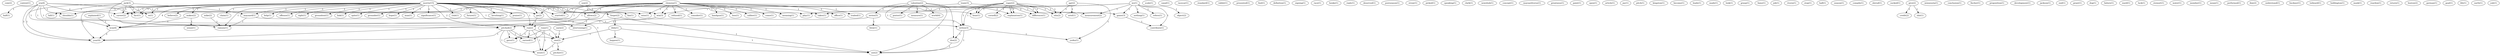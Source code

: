 digraph G {
  com [ label="com(2)" ];
  context [ label="context(1)" ];
  morris [ label="morris(15)" ];
  claim [ label="claim(1)" ];
  club [ label="club(1)" ];
  future [ label="future(1)" ];
  lavishing [ label="lavishing(1)" ];
  praise [ label="praise(1)" ];
  believe [ label="believe(2)" ];
  pitched [ label="pitched(2)" ];
  help [ label="help(1)" ];
  offense [ label="offense(1)" ];
  fact [ label="fact(1)" ];
  right [ label="right(1)" ];
  groundout [ label="groundout(1)" ];
  link [ label="link(1)" ];
  allows [ label="allows(2)" ];
  go [ label="go(2)" ];
  spite [ label="spite(1)" ];
  makes [ label="makes(2)" ];
  started [ label="started(1)" ];
  grounder [ label="grounder(1)" ];
  run [ label="run(2)" ];
  explanation [ label="explanation(1)" ];
  difference [ label="difference(1)" ];
  win [ label="win(3)" ];
  hope [ label="hope(1)" ];
  play [ label="play(1)" ];
  intervening [ label="intervening(1)" ];
  re [ label="re(1)" ];
  won [ label="won(4)" ];
  career [ label="career(2)" ];
  man [ label="man(1)" ];
  takes [ label="takes(1)" ];
  wins [ label="wins(1)" ];
  maynard [ label="maynard(1)" ];
  significance [ label="significance(1)" ];
  year [ label="year(4)" ];
  shouldn [ label="shouldn(1)" ];
  forget [ label="forget(2)" ];
  see [ label="see(2)" ];
  hear [ label="hear(1)" ];
  fan [ label="fan(1)" ];
  ramsey [ label="ramsey(1)" ];
  scale [ label="scale(1)" ];
  runs [ label="runs(1)" ];
  gave [ label="gave(1)" ];
  earned [ label="earned(1)" ];
  one [ label="one(2)" ];
  went [ label="went(1)" ];
  canal [ label="canal(1)" ];
  racecar [ label="racecar(1)" ];
  standard [ label="standard(1)" ];
  rabbit [ label="rabbit(1)" ];
  valentine [ label="valentine(2)" ];
  poster [ label="poster(1)" ];
  measure [ label="measure(1)" ];
  series [ label="series(5)" ];
  world [ label="world(4)" ];
  writes [ label="writes(3)" ];
  don [ label="don(2)" ];
  clemens [ label="clemens(1)" ];
  refused [ label="refused(1)" ];
  consider [ label="consider(1)" ];
  handgun [ label="handgun(1)" ];
  loss [ label="loss(1)" ];
  caliber [ label="caliber(1)" ];
  come [ label="come(1)" ];
  measurement [ label="measurement(2)" ];
  meaning [ label="meaning(1)" ];
  office [ label="office(1)" ];
  traded [ label="traded(1)" ];
  presented [ label="presented(1)" ];
  feel [ label="feel(1)" ];
  definition [ label="definition(1)" ];
  signing [ label="signing(1)" ];
  race [ label="race(1)" ];
  henke [ label="henke(1)" ];
  reply [ label="reply(1)" ];
  era [ label="era(4)" ];
  half [ label="half(1)" ];
  deserved [ label="deserved(1)" ];
  postseason [ label="postseason(1)" ];
  straw [ label="straw(1)" ];
  picked [ label="picked(1)" ];
  speaking [ label="speaking(1)" ];
  roger [ label="roger(1)" ];
  cornell [ label="cornell(2)" ];
  edu [ label="edu(2)" ];
  clark [ label="clark(1)" ];
  jack [ label="jack(3)" ];
  fall [ label="fall(1)" ];
  newshub [ label="newshub(1)" ];
  concept [ label="concept(1)" ];
  maynardverse [ label="maynardverse(1)" ];
  greatness [ label="greatness(1)" ];
  paint [ label="paint(1)" ];
  open [ label="open(1)" ];
  article [ label="article(1)" ];
  blow [ label="blow(1)" ];
  jay [ label="jay(1)" ];
  pitch [ label="pitch(1)" ];
  kingston [ label="kingston(1)" ];
  become [ label="become(1)" ];
  leads [ label="leads(1)" ];
  made [ label="made(1)" ];
  look [ label="look(1)" ];
  grasp [ label="grasp(1)" ];
  fame [ label="fame(1)" ];
  earn [ label="earn(2)" ];
  roger [ label="roger(2)" ];
  job [ label="job(1)" ];
  rivera [ label="rivera(1)" ];
  stop [ label="stop(1)" ];
  hall [ label="hall(1)" ];
  apr [ label="apr(2)" ];
  ariel [ label="ariel(1)" ];
  yorku [ label="yorku(1)" ];
  sense [ label="sense(1)" ];
  season [ label="season(1)" ];
  ws [ label="ws(1)" ];
  nothing [ label="nothing(1)" ];
  game [ label="game(3)" ];
  refers [ label="refers(1)" ];
  contribute [ label="contribute(1)" ];
  object [ label="object(2)" ];
  compile [ label="compile(1)" ];
  olerud [ label="olerud(1)" ];
  team [ label="team(3)" ];
  sucked [ label="sucked(1)" ];
  didn [ label="didn(1)" ];
  happen [ label="happen(1)" ];
  give [ label="give(2)" ];
  credit [ label="credit(2)" ];
  shit [ label="shit(1)" ];
  minnesota [ label="minnesota(1)" ];
  conclusion [ label="conclusion(1)" ];
  fischer [ label="fischer(1)" ];
  proposition [ label="proposition(1)" ];
  development [ label="development(1)" ];
  explained [ label="explained(1)" ];
  jackson [ label="jackson(1)" ];
  end [ label="end(1)" ];
  grant [ label="grant(1)" ];
  dog [ label="dog(1)" ];
  failure [ label="failure(1)" ];
  ward [ label="ward(1)" ];
  luck [ label="luck(1)" ];
  stewart [ label="stewart(1)" ];
  water [ label="water(1)" ];
  member [ label="member(1)" ];
  mean [ label="mean(1)" ];
  performed [ label="performed(1)" ];
  pitcher [ label="pitcher(1)" ];
  ibm [ label="ibm(2)" ];
  understand [ label="understand(1)" ];
  buckner [ label="buckner(1)" ];
  didn [ label="didn(1)" ];
  tedward [ label="tedward(1)" ];
  sox [ label="sox(2)" ];
  luddington [ label="luddington(1)" ];
  mask [ label="mask(1)" ];
  reardon [ label="reardon(1)" ];
  return [ label="return(1)" ];
  mike [ label="mike(2)" ];
  boston [ label="boston(2)" ];
  gorman [ label="gorman(1)" ];
  goal [ label="goal(1)" ];
  life [ label="life(1)" ];
  earth [ label="earth(1)" ];
  yah [ label="yah(1)" ];
  morris -> claim [ label="1" ];
  morris -> club [ label="1" ];
  morris -> future [ label="1" ];
  morris -> lavishing [ label="1" ];
  morris -> praise [ label="1" ];
  morris -> believe [ label="1" ];
  morris -> pitched [ label="2" ];
  morris -> help [ label="1" ];
  morris -> offense [ label="1" ];
  morris -> fact [ label="1" ];
  morris -> right [ label="1" ];
  morris -> groundout [ label="1" ];
  morris -> link [ label="1" ];
  morris -> allows [ label="1" ];
  morris -> go [ label="1" ];
  morris -> spite [ label="1" ];
  morris -> makes [ label="1" ];
  morris -> started [ label="1" ];
  morris -> grounder [ label="1" ];
  morris -> run [ label="1" ];
  morris -> explanation [ label="2" ];
  morris -> difference [ label="2" ];
  morris -> win [ label="2" ];
  morris -> hope [ label="1" ];
  morris -> play [ label="1" ];
  morris -> intervening [ label="1" ];
  morris -> re [ label="1" ];
  morris -> won [ label="4" ];
  morris -> career [ label="1" ];
  morris -> man [ label="1" ];
  morris -> takes [ label="1" ];
  morris -> wins [ label="2" ];
  morris -> maynard [ label="1" ];
  morris -> significance [ label="1" ];
  morris -> year [ label="5" ];
  morris -> shouldn [ label="2" ];
  morris -> forget [ label="1" ];
  morris -> see [ label="1" ];
  morris -> hear [ label="2" ];
  morris -> fan [ label="1" ];
  morris -> ramsey [ label="1" ];
  runs -> gave [ label="1" ];
  runs -> earned [ label="1" ];
  runs -> one [ label="1" ];
  runs -> went [ label="1" ];
  valentine -> poster [ label="1" ];
  valentine -> measure [ label="1" ];
  valentine -> series [ label="1" ];
  valentine -> world [ label="1" ];
  valentine -> writes [ label="1" ];
  valentine -> don [ label="1" ];
  valentine -> see [ label="1" ];
  clemens -> refused [ label="1" ];
  clemens -> consider [ label="1" ];
  clemens -> pitched [ label="1" ];
  clemens -> handgun [ label="1" ];
  clemens -> fact [ label="1" ];
  clemens -> allows [ label="1" ];
  clemens -> go [ label="1" ];
  clemens -> started [ label="1" ];
  clemens -> win [ label="1" ];
  clemens -> won [ label="1" ];
  clemens -> loss [ label="1" ];
  clemens -> caliber [ label="1" ];
  clemens -> career [ label="1" ];
  clemens -> wins [ label="1" ];
  clemens -> come [ label="1" ];
  clemens -> measurement [ label="1" ];
  clemens -> meaning [ label="1" ];
  clemens -> year [ label="2" ];
  clemens -> office [ label="1" ];
  clemens -> traded [ label="1" ];
  era -> half [ label="1" ];
  era -> pitched [ label="1" ];
  era -> fact [ label="2" ];
  era -> go [ label="1" ];
  era -> run [ label="1" ];
  era -> won [ label="1" ];
  era -> career [ label="2" ];
  era -> year [ label="3" ];
  era -> shouldn [ label="1" ];
  roger -> cornell [ label="1" ];
  roger -> explanation [ label="1" ];
  roger -> difference [ label="1" ];
  roger -> edu [ label="1" ];
  roger -> writes [ label="1" ];
  roger -> hear [ label="1" ];
  jack -> fall [ label="1" ];
  jack -> fact [ label="1" ];
  jack -> re [ label="1" ];
  jack -> career [ label="1" ];
  jack -> maynard [ label="1" ];
  jack -> year [ label="1" ];
  jack -> ramsey [ label="1" ];
  pitched -> gave [ label="1" ];
  pitched -> earned [ label="1" ];
  pitched -> one [ label="1" ];
  pitched -> went [ label="1" ];
  pitched -> year [ label="1" ];
  series -> blow [ label="1" ];
  series -> won [ label="2" ];
  earn -> one [ label="1" ];
  roger -> explanation [ label="1" ];
  roger -> difference [ label="1" ];
  roger -> edu [ label="1" ];
  roger -> writes [ label="1" ];
  roger -> hear [ label="1" ];
  allows -> run [ label="1" ];
  apr -> ariel [ label="1" ];
  apr -> edu [ label="1" ];
  apr -> yorku [ label="1" ];
  go -> run [ label="1" ];
  makes -> sense [ label="1" ];
  makes -> won [ label="1" ];
  ws -> play [ label="1" ];
  ws -> nothing [ label="1" ];
  ws -> takes [ label="1" ];
  ws -> game [ label="1" ];
  ws -> measurement [ label="1" ];
  ws -> refers [ label="1" ];
  ws -> contribute [ label="1" ];
  ws -> object [ label="1" ];
  team -> win [ label="1" ];
  team -> game [ label="1" ];
  run -> gave [ label="1" ];
  run -> earned [ label="1" ];
  run -> one [ label="1" ];
  run -> went [ label="1" ];
  didn -> happen [ label="1" ];
  didn -> one [ label="1" ];
  didn -> see [ label="1" ];
  win -> intervening [ label="1" ];
  give -> credit [ label="1" ];
  give -> shit [ label="1" ];
  explained -> won [ label="1" ];
  won -> year [ label="2" ];
  game -> contribute [ label="1" ];
  one -> went [ label="1" ];
  one -> pitcher [ label="1" ];
  maynard -> writes [ label="1" ];
  maynard -> ramsey [ label="1" ];
  writes -> don [ label="1" ];
  writes -> yorku [ label="1" ];
  writes -> see [ label="1" ];
  forget -> see [ label="1" ];
  forget -> didn [ label="1" ];
  sox -> fan [ label="1" ];
  don -> see [ label="1" ];
  mike -> ramsey [ label="1" ];
}
